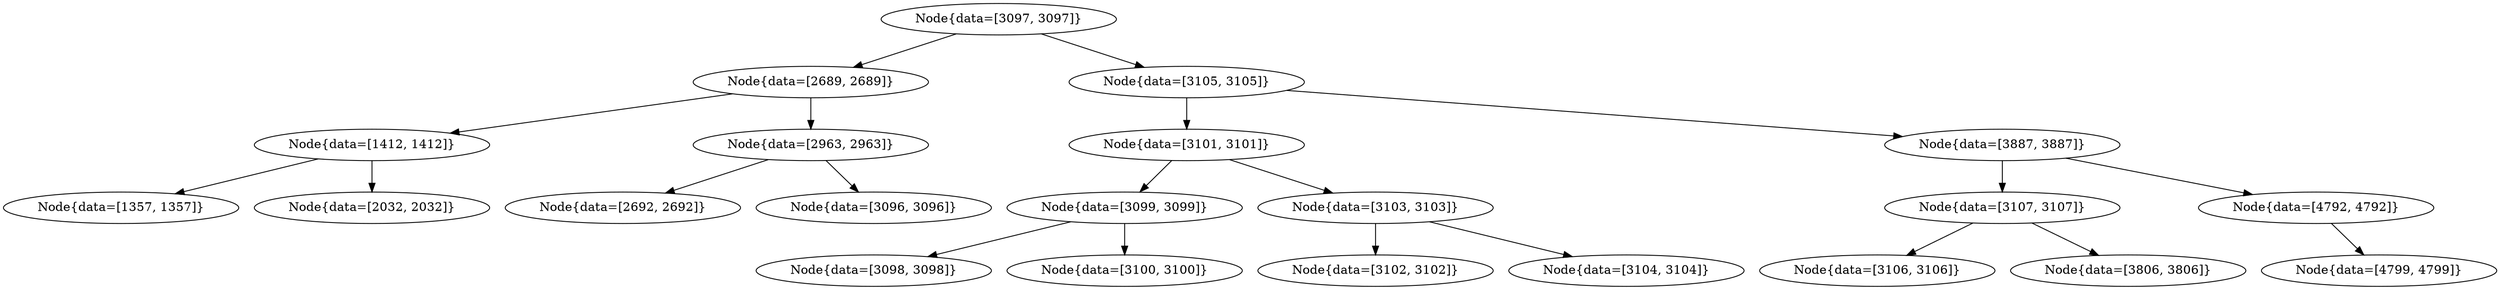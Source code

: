 digraph G{
1322776897 [label="Node{data=[3097, 3097]}"]
1322776897 -> 408869400
408869400 [label="Node{data=[2689, 2689]}"]
408869400 -> 1400667488
1400667488 [label="Node{data=[1412, 1412]}"]
1400667488 -> 1580215158
1580215158 [label="Node{data=[1357, 1357]}"]
1400667488 -> 794614784
794614784 [label="Node{data=[2032, 2032]}"]
408869400 -> 1094475241
1094475241 [label="Node{data=[2963, 2963]}"]
1094475241 -> 1897643987
1897643987 [label="Node{data=[2692, 2692]}"]
1094475241 -> 774852893
774852893 [label="Node{data=[3096, 3096]}"]
1322776897 -> 1742349316
1742349316 [label="Node{data=[3105, 3105]}"]
1742349316 -> 1152056835
1152056835 [label="Node{data=[3101, 3101]}"]
1152056835 -> 1751331938
1751331938 [label="Node{data=[3099, 3099]}"]
1751331938 -> 1007691722
1007691722 [label="Node{data=[3098, 3098]}"]
1751331938 -> 182242888
182242888 [label="Node{data=[3100, 3100]}"]
1152056835 -> 429220854
429220854 [label="Node{data=[3103, 3103]}"]
429220854 -> 1747227778
1747227778 [label="Node{data=[3102, 3102]}"]
429220854 -> 1429721147
1429721147 [label="Node{data=[3104, 3104]}"]
1742349316 -> 972417627
972417627 [label="Node{data=[3887, 3887]}"]
972417627 -> 189637696
189637696 [label="Node{data=[3107, 3107]}"]
189637696 -> 1191293231
1191293231 [label="Node{data=[3106, 3106]}"]
189637696 -> 752617468
752617468 [label="Node{data=[3806, 3806]}"]
972417627 -> 980260622
980260622 [label="Node{data=[4792, 4792]}"]
980260622 -> 1558469543
1558469543 [label="Node{data=[4799, 4799]}"]
}